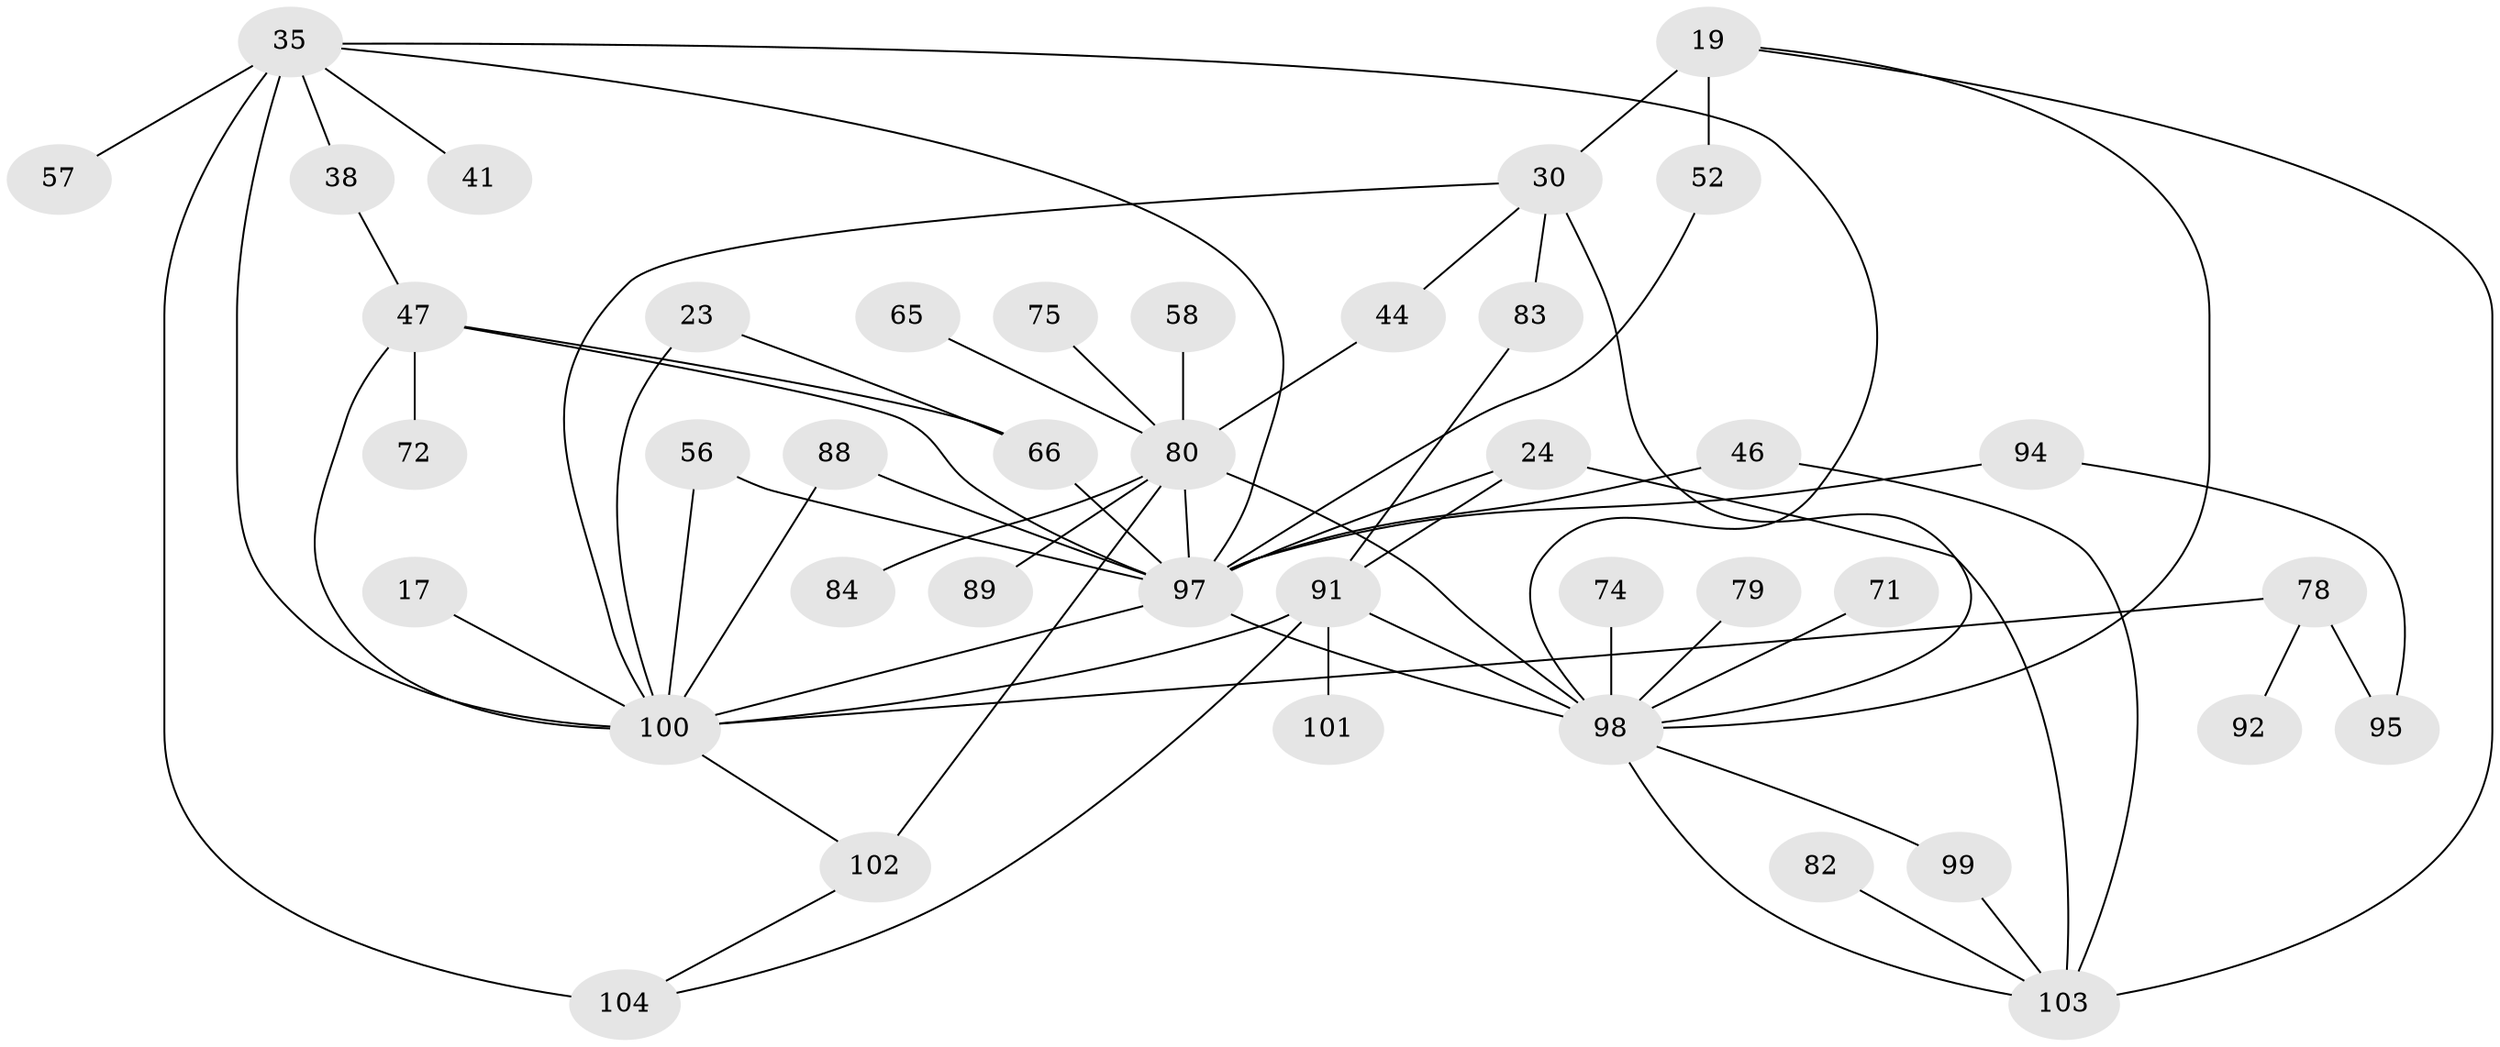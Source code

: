 // original degree distribution, {6: 0.04807692307692308, 8: 0.009615384615384616, 3: 0.27884615384615385, 4: 0.15384615384615385, 2: 0.28846153846153844, 5: 0.04807692307692308, 7: 0.009615384615384616, 1: 0.16346153846153846}
// Generated by graph-tools (version 1.1) at 2025/45/03/04/25 21:45:44]
// undirected, 41 vertices, 64 edges
graph export_dot {
graph [start="1"]
  node [color=gray90,style=filled];
  17;
  19;
  23;
  24 [super="+5"];
  30 [super="+12"];
  35 [super="+3+10+34"];
  38;
  41;
  44;
  46;
  47;
  52 [super="+48"];
  56;
  57;
  58;
  65;
  66 [super="+39"];
  71;
  72;
  74;
  75 [super="+54"];
  78 [super="+31+77"];
  79;
  80 [super="+40+70+51"];
  82;
  83 [super="+68"];
  84;
  88;
  89;
  91 [super="+42+59+16"];
  92;
  94;
  95;
  97 [super="+32+90+87"];
  98 [super="+62+93+73+85"];
  99 [super="+81"];
  100 [super="+9+96"];
  101;
  102 [super="+55+76"];
  103 [super="+27+86"];
  104 [super="+67"];
  17 -- 100;
  19 -- 30 [weight=2];
  19 -- 52;
  19 -- 103;
  19 -- 98;
  23 -- 66;
  23 -- 100;
  24 -- 103 [weight=3];
  24 -- 97 [weight=5];
  24 -- 91;
  30 -- 83;
  30 -- 44;
  30 -- 100;
  30 -- 98;
  35 -- 57;
  35 -- 97 [weight=3];
  35 -- 100 [weight=4];
  35 -- 41;
  35 -- 98 [weight=2];
  35 -- 38;
  35 -- 104 [weight=2];
  38 -- 47;
  44 -- 80;
  46 -- 103;
  46 -- 97;
  47 -- 72;
  47 -- 66 [weight=2];
  47 -- 100;
  47 -- 97;
  52 -- 97;
  56 -- 100;
  56 -- 97;
  58 -- 80;
  65 -- 80;
  66 -- 97;
  71 -- 98;
  74 -- 98;
  75 -- 80;
  78 -- 95;
  78 -- 100 [weight=2];
  78 -- 92;
  79 -- 98;
  80 -- 98 [weight=2];
  80 -- 89;
  80 -- 97 [weight=3];
  80 -- 102 [weight=2];
  80 -- 84;
  82 -- 103;
  83 -- 91;
  88 -- 100;
  88 -- 97;
  91 -- 100 [weight=2];
  91 -- 101;
  91 -- 104;
  91 -- 98;
  94 -- 95;
  94 -- 97;
  97 -- 100 [weight=2];
  97 -- 98;
  98 -- 103;
  98 -- 99;
  99 -- 103;
  100 -- 102;
  102 -- 104;
}
